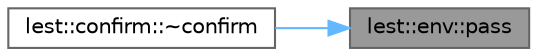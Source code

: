 digraph "lest::env::pass"
{
 // LATEX_PDF_SIZE
  bgcolor="transparent";
  edge [fontname=Helvetica,fontsize=10,labelfontname=Helvetica,labelfontsize=10];
  node [fontname=Helvetica,fontsize=10,shape=box,height=0.2,width=0.4];
  rankdir="RL";
  Node1 [id="Node000001",label="lest::env::pass",height=0.2,width=0.4,color="gray40", fillcolor="grey60", style="filled", fontcolor="black",tooltip=" "];
  Node1 -> Node2 [id="edge1_Node000001_Node000002",dir="back",color="steelblue1",style="solid",tooltip=" "];
  Node2 [id="Node000002",label="lest::confirm::~confirm",height=0.2,width=0.4,color="grey40", fillcolor="white", style="filled",URL="$structlest_1_1confirm.html#acc7974db4fae9f1b4a4377ae2262c214",tooltip=" "];
}
